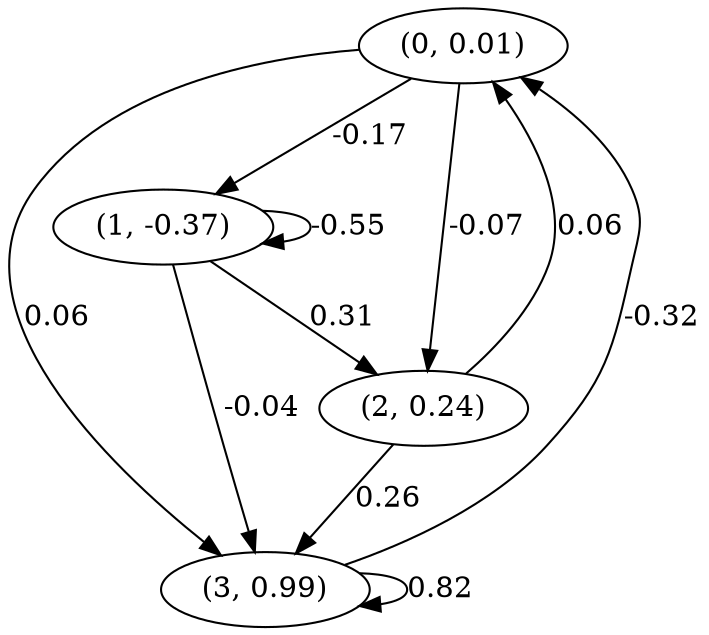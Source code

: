 digraph {
    0 [ label = "(0, 0.01)" ]
    1 [ label = "(1, -0.37)" ]
    2 [ label = "(2, 0.24)" ]
    3 [ label = "(3, 0.99)" ]
    1 -> 1 [ label = "-0.55" ]
    3 -> 3 [ label = "0.82" ]
    2 -> 0 [ label = "0.06" ]
    3 -> 0 [ label = "-0.32" ]
    0 -> 1 [ label = "-0.17" ]
    0 -> 2 [ label = "-0.07" ]
    1 -> 2 [ label = "0.31" ]
    0 -> 3 [ label = "0.06" ]
    1 -> 3 [ label = "-0.04" ]
    2 -> 3 [ label = "0.26" ]
}


